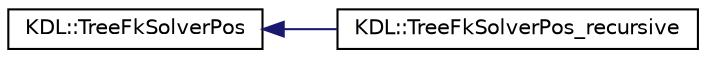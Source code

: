 digraph G
{
  edge [fontname="Helvetica",fontsize="10",labelfontname="Helvetica",labelfontsize="10"];
  node [fontname="Helvetica",fontsize="10",shape=record];
  rankdir=LR;
  Node1 [label="KDL::TreeFkSolverPos",height=0.2,width=0.4,color="black", fillcolor="white", style="filled",URL="$d3/d4c/classKDL_1_1TreeFkSolverPos.html",tooltip="This abstract class encapsulates a solver for the forward position kinematics for a KDL::Tree..."];
  Node1 -> Node2 [dir=back,color="midnightblue",fontsize="10",style="solid",fontname="Helvetica"];
  Node2 [label="KDL::TreeFkSolverPos_recursive",height=0.2,width=0.4,color="black", fillcolor="white", style="filled",URL="$d4/d27/classKDL_1_1TreeFkSolverPos__recursive.html"];
}
